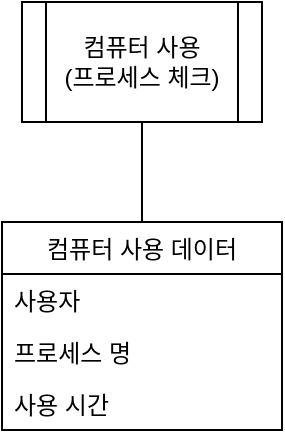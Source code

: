 <mxfile version="12.9.11" type="github"><diagram id="8hHonVe4xZb5GEImDkFr" name="Page-1"><mxGraphModel dx="1422" dy="713" grid="1" gridSize="10" guides="1" tooltips="1" connect="1" arrows="1" fold="1" page="1" pageScale="1" pageWidth="827" pageHeight="1169" math="0" shadow="0"><root><mxCell id="0"/><mxCell id="1" parent="0"/><mxCell id="rQFMEa6DNRhEO0NjP_H6-2" value="컴퓨터 사용&lt;br&gt;(프로세스 체크)" style="shape=process;whiteSpace=wrap;html=1;backgroundOutline=1;" vertex="1" parent="1"><mxGeometry x="60" y="310" width="120" height="60" as="geometry"/></mxCell><mxCell id="rQFMEa6DNRhEO0NjP_H6-3" value="컴퓨터 사용 데이터" style="swimlane;fontStyle=0;childLayout=stackLayout;horizontal=1;startSize=26;fillColor=none;horizontalStack=0;resizeParent=1;resizeParentMax=0;resizeLast=0;collapsible=1;marginBottom=0;" vertex="1" parent="1"><mxGeometry x="50" y="420" width="140" height="104" as="geometry"/></mxCell><mxCell id="rQFMEa6DNRhEO0NjP_H6-6" value="사용자" style="text;strokeColor=none;fillColor=none;align=left;verticalAlign=top;spacingLeft=4;spacingRight=4;overflow=hidden;rotatable=0;points=[[0,0.5],[1,0.5]];portConstraint=eastwest;" vertex="1" parent="rQFMEa6DNRhEO0NjP_H6-3"><mxGeometry y="26" width="140" height="26" as="geometry"/></mxCell><mxCell id="rQFMEa6DNRhEO0NjP_H6-4" value="프로세스 명" style="text;strokeColor=none;fillColor=none;align=left;verticalAlign=top;spacingLeft=4;spacingRight=4;overflow=hidden;rotatable=0;points=[[0,0.5],[1,0.5]];portConstraint=eastwest;" vertex="1" parent="rQFMEa6DNRhEO0NjP_H6-3"><mxGeometry y="52" width="140" height="26" as="geometry"/></mxCell><mxCell id="rQFMEa6DNRhEO0NjP_H6-5" value="사용 시간" style="text;strokeColor=none;fillColor=none;align=left;verticalAlign=top;spacingLeft=4;spacingRight=4;overflow=hidden;rotatable=0;points=[[0,0.5],[1,0.5]];portConstraint=eastwest;" vertex="1" parent="rQFMEa6DNRhEO0NjP_H6-3"><mxGeometry y="78" width="140" height="26" as="geometry"/></mxCell><mxCell id="rQFMEa6DNRhEO0NjP_H6-7" value="" style="endArrow=none;html=1;exitX=0.5;exitY=0;exitDx=0;exitDy=0;entryX=0.5;entryY=1;entryDx=0;entryDy=0;" edge="1" parent="1" source="rQFMEa6DNRhEO0NjP_H6-3" target="rQFMEa6DNRhEO0NjP_H6-2"><mxGeometry width="50" height="50" relative="1" as="geometry"><mxPoint x="105" y="410" as="sourcePoint"/><mxPoint x="155" y="360" as="targetPoint"/></mxGeometry></mxCell></root></mxGraphModel></diagram></mxfile>